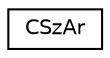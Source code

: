 digraph "Graphical Class Hierarchy"
{
 // LATEX_PDF_SIZE
  edge [fontname="Helvetica",fontsize="10",labelfontname="Helvetica",labelfontsize="10"];
  node [fontname="Helvetica",fontsize="10",shape=record];
  rankdir="LR";
  Node0 [label="CSzAr",height=0.2,width=0.4,color="black", fillcolor="white", style="filled",URL="$struct_c_sz_ar.html",tooltip=" "];
}
